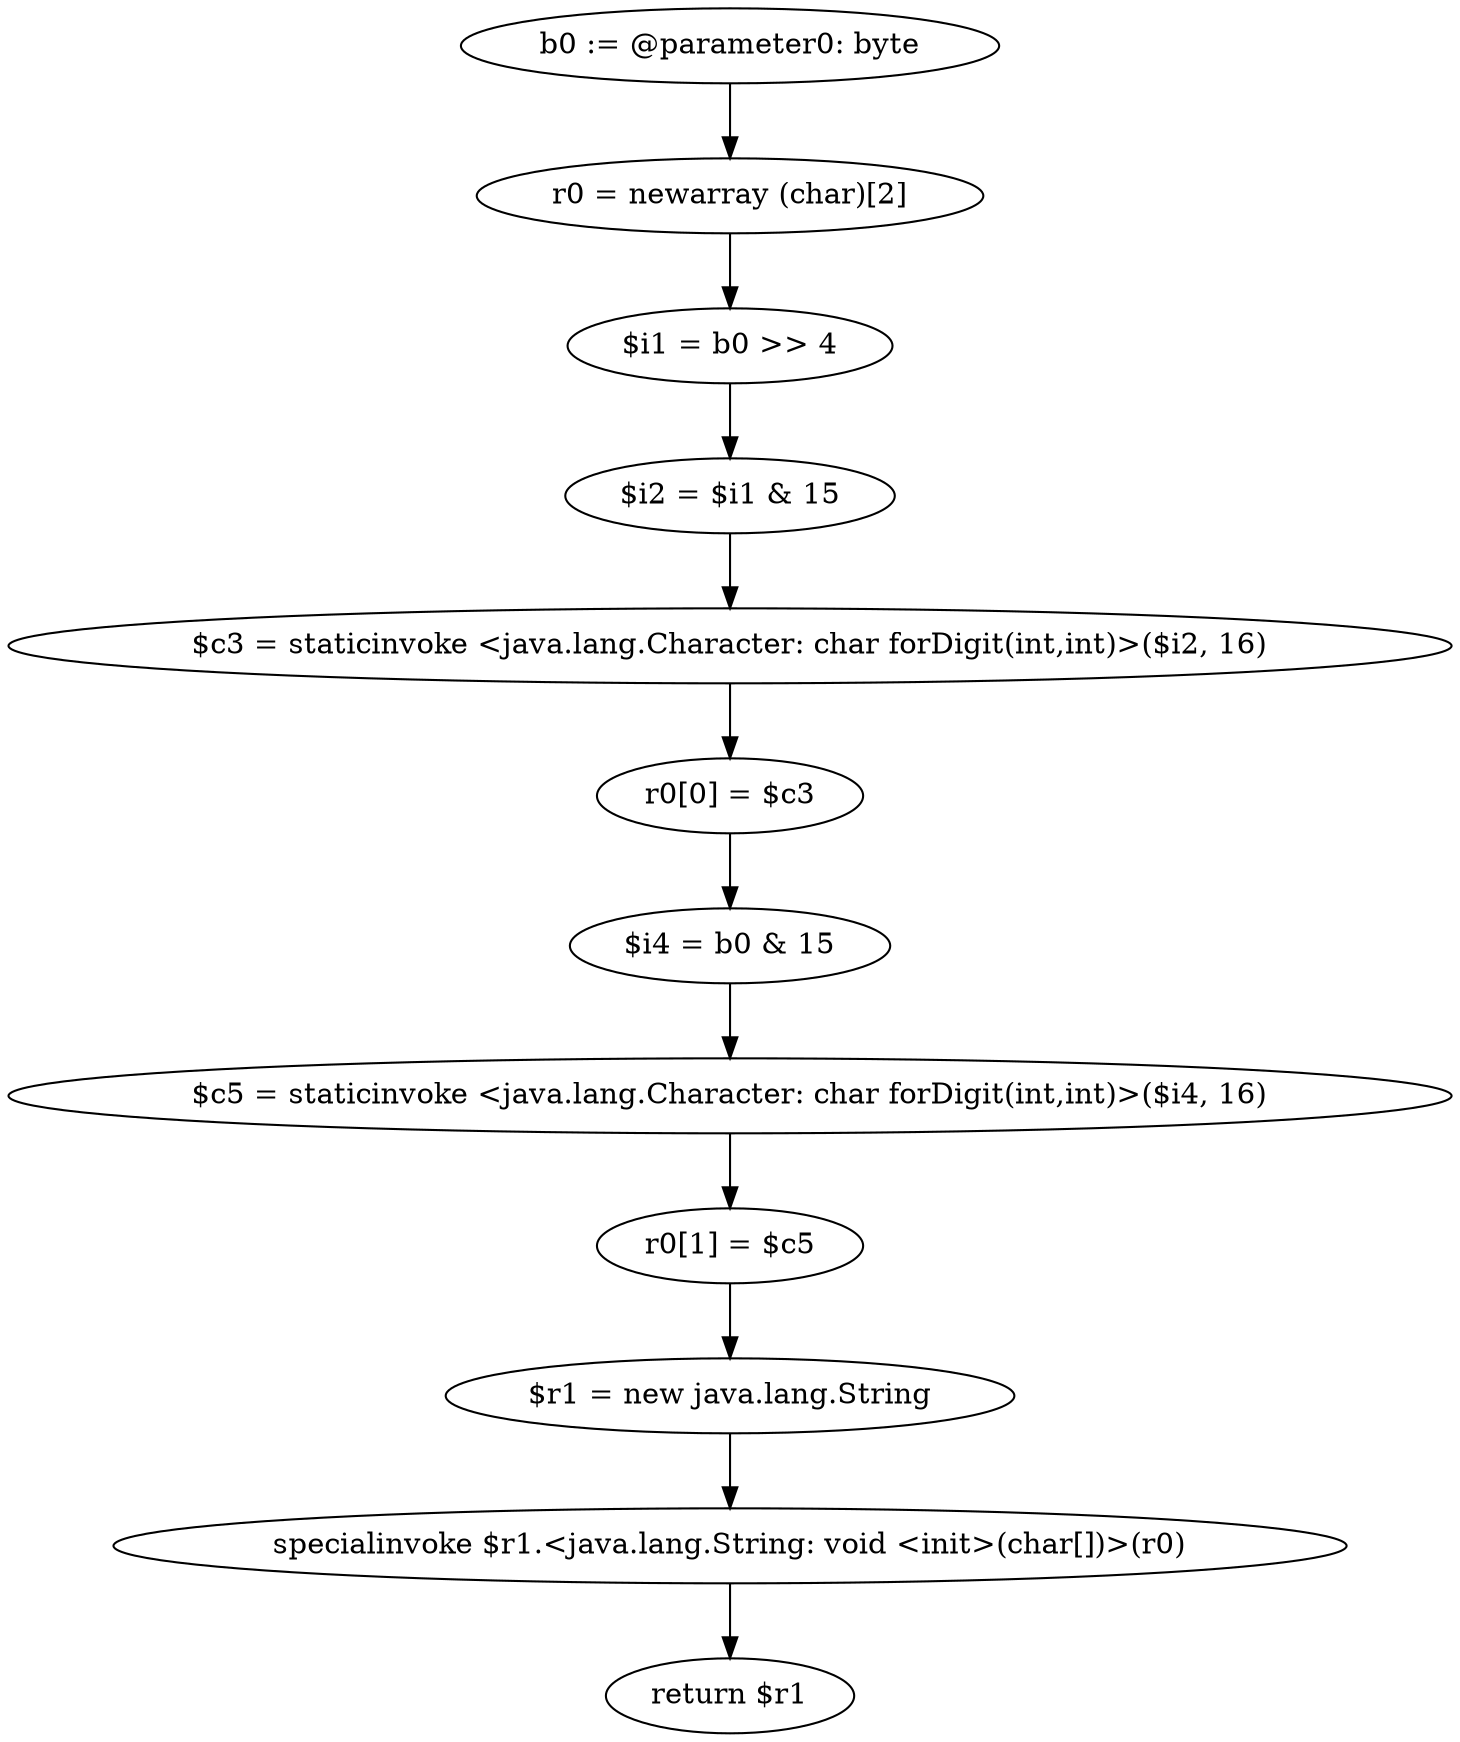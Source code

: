digraph "unitGraph" {
    "b0 := @parameter0: byte"
    "r0 = newarray (char)[2]"
    "$i1 = b0 >> 4"
    "$i2 = $i1 & 15"
    "$c3 = staticinvoke <java.lang.Character: char forDigit(int,int)>($i2, 16)"
    "r0[0] = $c3"
    "$i4 = b0 & 15"
    "$c5 = staticinvoke <java.lang.Character: char forDigit(int,int)>($i4, 16)"
    "r0[1] = $c5"
    "$r1 = new java.lang.String"
    "specialinvoke $r1.<java.lang.String: void <init>(char[])>(r0)"
    "return $r1"
    "b0 := @parameter0: byte"->"r0 = newarray (char)[2]";
    "r0 = newarray (char)[2]"->"$i1 = b0 >> 4";
    "$i1 = b0 >> 4"->"$i2 = $i1 & 15";
    "$i2 = $i1 & 15"->"$c3 = staticinvoke <java.lang.Character: char forDigit(int,int)>($i2, 16)";
    "$c3 = staticinvoke <java.lang.Character: char forDigit(int,int)>($i2, 16)"->"r0[0] = $c3";
    "r0[0] = $c3"->"$i4 = b0 & 15";
    "$i4 = b0 & 15"->"$c5 = staticinvoke <java.lang.Character: char forDigit(int,int)>($i4, 16)";
    "$c5 = staticinvoke <java.lang.Character: char forDigit(int,int)>($i4, 16)"->"r0[1] = $c5";
    "r0[1] = $c5"->"$r1 = new java.lang.String";
    "$r1 = new java.lang.String"->"specialinvoke $r1.<java.lang.String: void <init>(char[])>(r0)";
    "specialinvoke $r1.<java.lang.String: void <init>(char[])>(r0)"->"return $r1";
}
